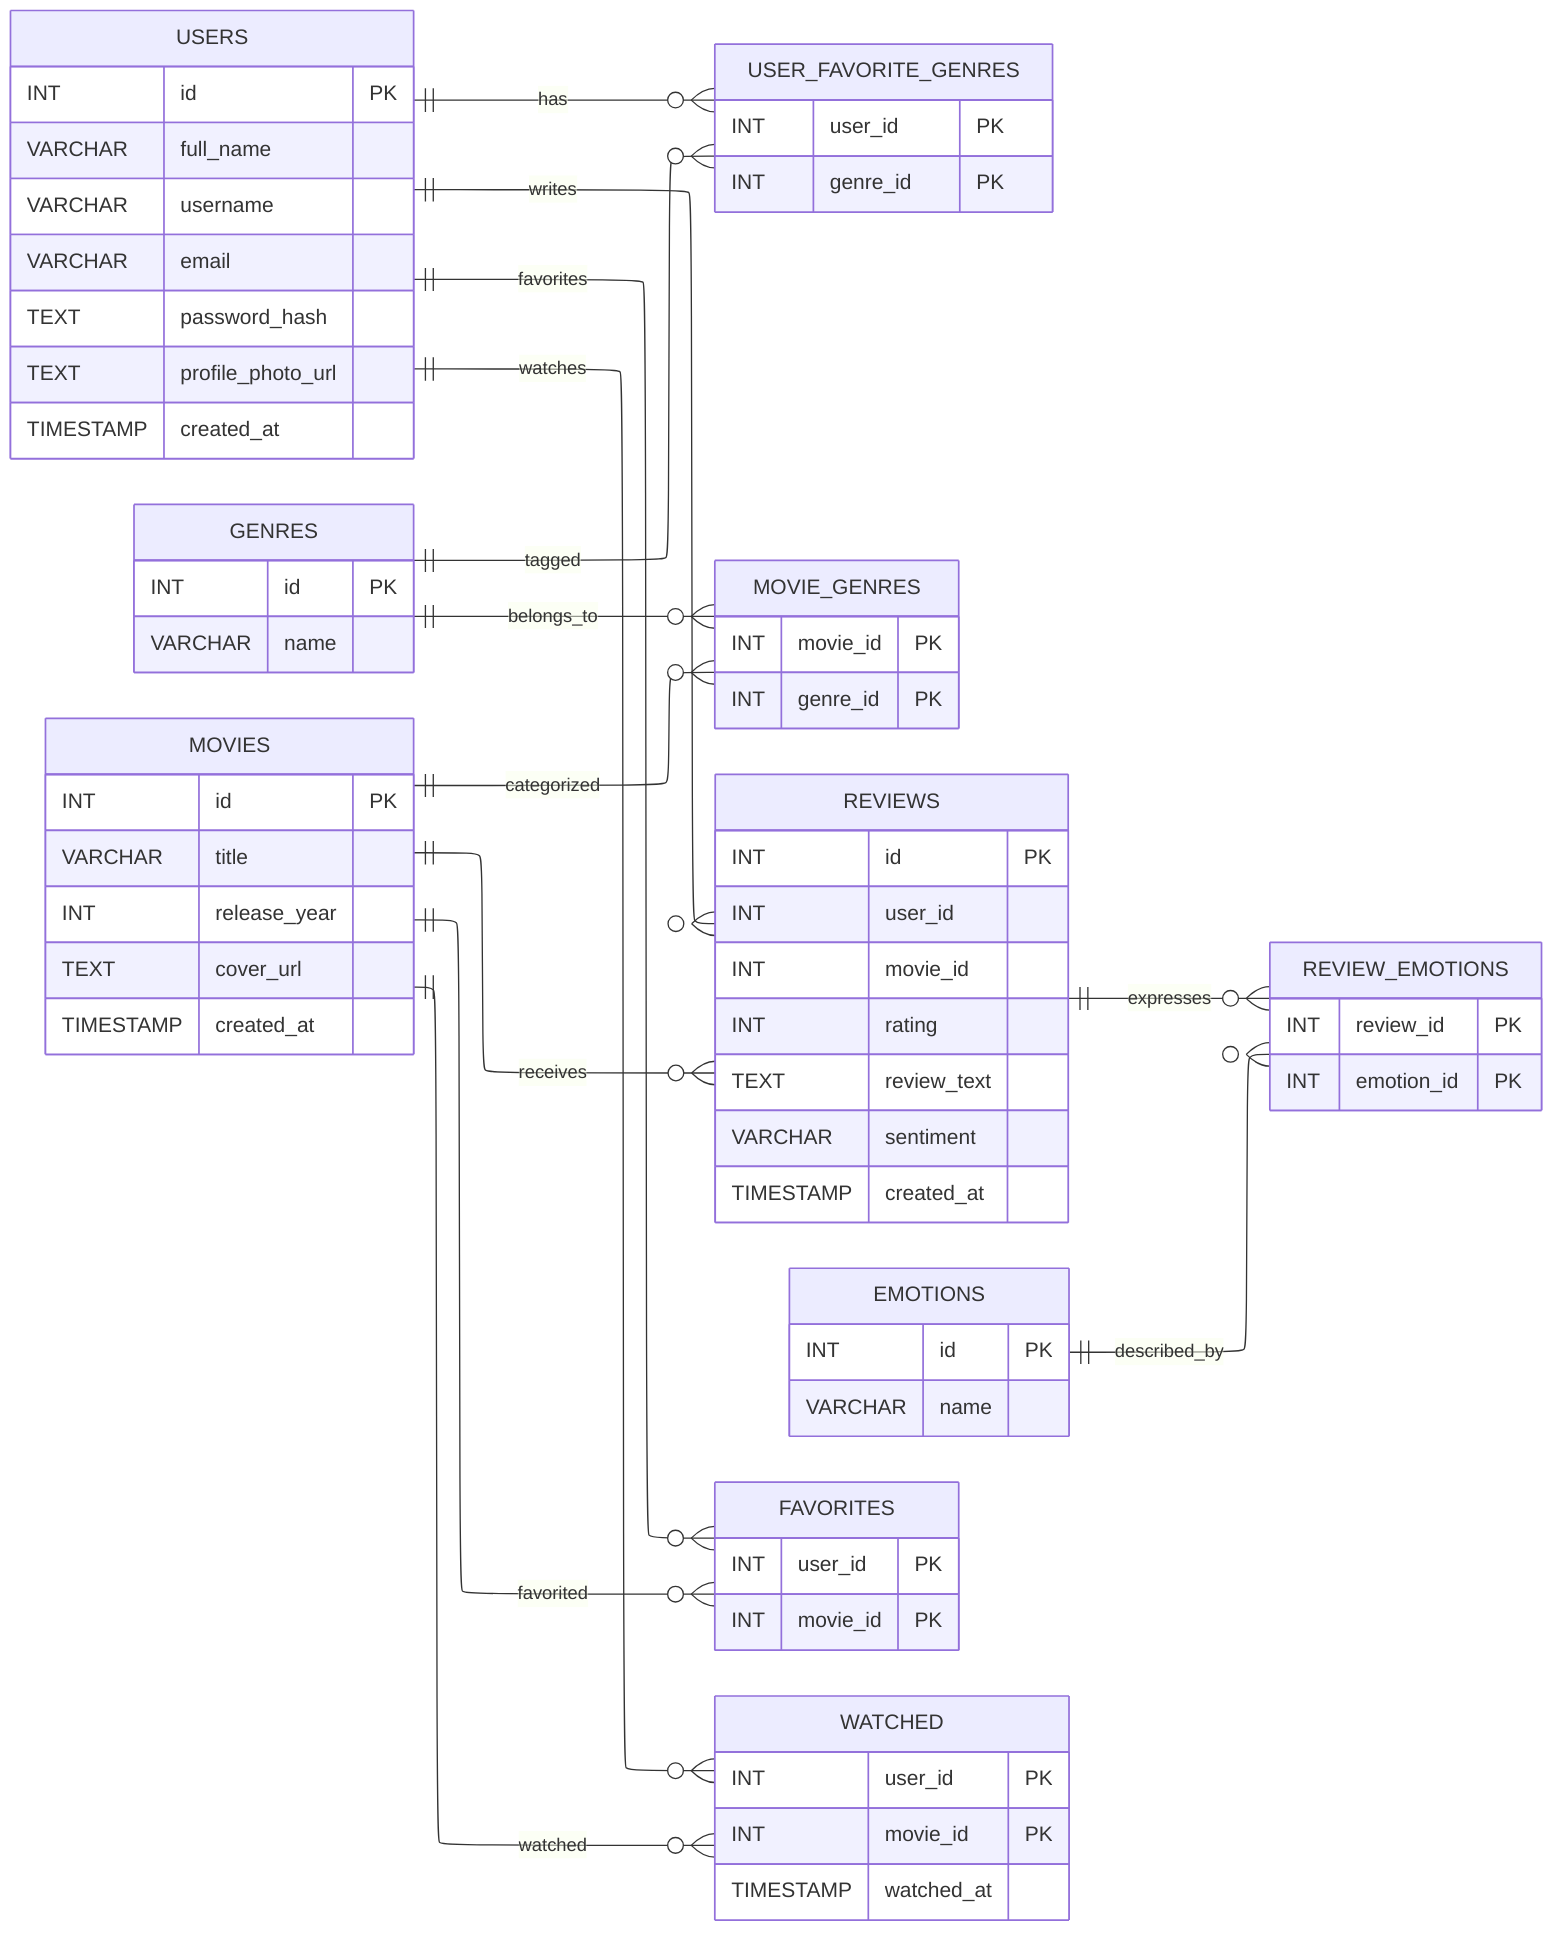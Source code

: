 ---
config:
  layout: elk
---
erDiagram
	direction LR
	USERS {
		INT id PK ""  
		VARCHAR full_name  ""  
		VARCHAR username  ""  
		VARCHAR email  ""  
		TEXT password_hash  ""  
		TEXT profile_photo_url  ""  
		TIMESTAMP created_at  ""  
	}
	USER_FAVORITE_GENRES {
		INT user_id PK ""  
		INT genre_id PK ""  
	}
	GENRES {
		INT id PK ""  
		VARCHAR name  ""  
	}
	MOVIES {
		INT id PK ""  
		VARCHAR title  ""  
		INT release_year  ""  
		TEXT cover_url  ""  
		TIMESTAMP created_at  ""  
	}
	MOVIE_GENRES {
		INT movie_id PK ""  
		INT genre_id PK ""  
	}
	REVIEWS {
		INT id PK ""  
		INT user_id  ""  
		INT movie_id  ""  
		INT rating  ""  
		TEXT review_text  ""  
		VARCHAR sentiment  ""  
		TIMESTAMP created_at  ""  
	}
	REVIEW_EMOTIONS {
		INT review_id PK ""  
		INT emotion_id PK ""  
	}
	EMOTIONS {
		INT id PK ""  
		VARCHAR name  ""  
	}
	FAVORITES {
		INT user_id PK ""  
		INT movie_id PK ""  
	}
	WATCHED {
		INT user_id PK ""  
		INT movie_id PK ""  
		TIMESTAMP watched_at  ""  
	}

	USERS||--o{USER_FAVORITE_GENRES:"has"
	GENRES||--o{USER_FAVORITE_GENRES:"tagged"
	MOVIES||--o{MOVIE_GENRES:"categorized"
	GENRES||--o{MOVIE_GENRES:"belongs_to"
	USERS||--o{REVIEWS:"writes"
	MOVIES||--o{REVIEWS:"receives"
	REVIEWS||--o{REVIEW_EMOTIONS:"expresses"
	EMOTIONS||--o{REVIEW_EMOTIONS:"described_by"
	USERS||--o{FAVORITES:"favorites"
	MOVIES||--o{FAVORITES:"favorited"
	USERS||--o{WATCHED:"watches"
	MOVIES||--o{WATCHED:"watched"